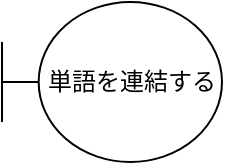 <mxfile>
    <diagram id="Qghz9nRHc9DHy9ATitC6" name="ページ1">
        <mxGraphModel dx="986" dy="432" grid="1" gridSize="10" guides="1" tooltips="1" connect="1" arrows="1" fold="1" page="1" pageScale="1" pageWidth="827" pageHeight="1169" math="0" shadow="0">
            <root>
                <mxCell id="0"/>
                <mxCell id="1" parent="0"/>
                <mxCell id="3" value="単語を連結する" style="shape=umlBoundary;whiteSpace=wrap;html=1;" vertex="1" parent="1">
                    <mxGeometry x="30" y="60" width="110" height="80" as="geometry"/>
                </mxCell>
            </root>
        </mxGraphModel>
    </diagram>
</mxfile>